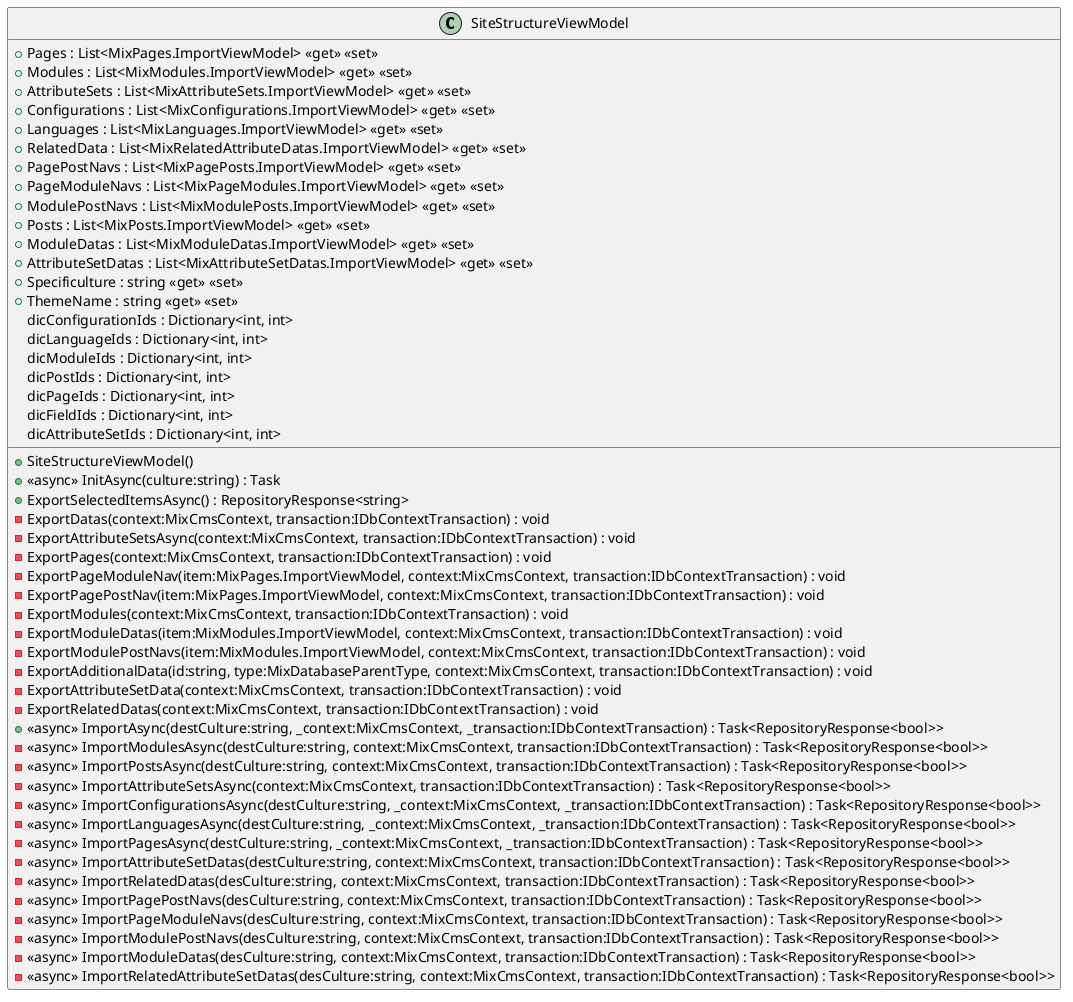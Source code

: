 @startuml
class SiteStructureViewModel {
    + Pages : List<MixPages.ImportViewModel> <<get>> <<set>>
    + Modules : List<MixModules.ImportViewModel> <<get>> <<set>>
    + AttributeSets : List<MixAttributeSets.ImportViewModel> <<get>> <<set>>
    + Configurations : List<MixConfigurations.ImportViewModel> <<get>> <<set>>
    + Languages : List<MixLanguages.ImportViewModel> <<get>> <<set>>
    + RelatedData : List<MixRelatedAttributeDatas.ImportViewModel> <<get>> <<set>>
    + PagePostNavs : List<MixPagePosts.ImportViewModel> <<get>> <<set>>
    + PageModuleNavs : List<MixPageModules.ImportViewModel> <<get>> <<set>>
    + ModulePostNavs : List<MixModulePosts.ImportViewModel> <<get>> <<set>>
    + Posts : List<MixPosts.ImportViewModel> <<get>> <<set>>
    + ModuleDatas : List<MixModuleDatas.ImportViewModel> <<get>> <<set>>
    + AttributeSetDatas : List<MixAttributeSetDatas.ImportViewModel> <<get>> <<set>>
    + Specificulture : string <<get>> <<set>>
    + ThemeName : string <<get>> <<set>>
    + SiteStructureViewModel()
    + <<async>> InitAsync(culture:string) : Task
    + ExportSelectedItemsAsync() : RepositoryResponse<string>
    - ExportDatas(context:MixCmsContext, transaction:IDbContextTransaction) : void
    - ExportAttributeSetsAsync(context:MixCmsContext, transaction:IDbContextTransaction) : void
    - ExportPages(context:MixCmsContext, transaction:IDbContextTransaction) : void
    - ExportPageModuleNav(item:MixPages.ImportViewModel, context:MixCmsContext, transaction:IDbContextTransaction) : void
    - ExportPagePostNav(item:MixPages.ImportViewModel, context:MixCmsContext, transaction:IDbContextTransaction) : void
    - ExportModules(context:MixCmsContext, transaction:IDbContextTransaction) : void
    - ExportModuleDatas(item:MixModules.ImportViewModel, context:MixCmsContext, transaction:IDbContextTransaction) : void
    - ExportModulePostNavs(item:MixModules.ImportViewModel, context:MixCmsContext, transaction:IDbContextTransaction) : void
    - ExportAdditionalData(id:string, type:MixDatabaseParentType, context:MixCmsContext, transaction:IDbContextTransaction) : void
    - ExportAttributeSetData(context:MixCmsContext, transaction:IDbContextTransaction) : void
    - ExportRelatedDatas(context:MixCmsContext, transaction:IDbContextTransaction) : void
    dicConfigurationIds : Dictionary<int, int>
    dicLanguageIds : Dictionary<int, int>
    dicModuleIds : Dictionary<int, int>
    dicPostIds : Dictionary<int, int>
    dicPageIds : Dictionary<int, int>
    dicFieldIds : Dictionary<int, int>
    dicAttributeSetIds : Dictionary<int, int>
    + <<async>> ImportAsync(destCulture:string, _context:MixCmsContext, _transaction:IDbContextTransaction) : Task<RepositoryResponse<bool>>
    - <<async>> ImportModulesAsync(destCulture:string, context:MixCmsContext, transaction:IDbContextTransaction) : Task<RepositoryResponse<bool>>
    - <<async>> ImportPostsAsync(destCulture:string, context:MixCmsContext, transaction:IDbContextTransaction) : Task<RepositoryResponse<bool>>
    - <<async>> ImportAttributeSetsAsync(context:MixCmsContext, transaction:IDbContextTransaction) : Task<RepositoryResponse<bool>>
    - <<async>> ImportConfigurationsAsync(destCulture:string, _context:MixCmsContext, _transaction:IDbContextTransaction) : Task<RepositoryResponse<bool>>
    - <<async>> ImportLanguagesAsync(destCulture:string, _context:MixCmsContext, _transaction:IDbContextTransaction) : Task<RepositoryResponse<bool>>
    - <<async>> ImportPagesAsync(destCulture:string, _context:MixCmsContext, _transaction:IDbContextTransaction) : Task<RepositoryResponse<bool>>
    - <<async>> ImportAttributeSetDatas(destCulture:string, context:MixCmsContext, transaction:IDbContextTransaction) : Task<RepositoryResponse<bool>>
    - <<async>> ImportRelatedDatas(desCulture:string, context:MixCmsContext, transaction:IDbContextTransaction) : Task<RepositoryResponse<bool>>
    - <<async>> ImportPagePostNavs(desCulture:string, context:MixCmsContext, transaction:IDbContextTransaction) : Task<RepositoryResponse<bool>>
    - <<async>> ImportPageModuleNavs(desCulture:string, context:MixCmsContext, transaction:IDbContextTransaction) : Task<RepositoryResponse<bool>>
    - <<async>> ImportModulePostNavs(desCulture:string, context:MixCmsContext, transaction:IDbContextTransaction) : Task<RepositoryResponse<bool>>
    - <<async>> ImportModuleDatas(desCulture:string, context:MixCmsContext, transaction:IDbContextTransaction) : Task<RepositoryResponse<bool>>
    - <<async>> ImportRelatedAttributeSetDatas(desCulture:string, context:MixCmsContext, transaction:IDbContextTransaction) : Task<RepositoryResponse<bool>>
}
@enduml
